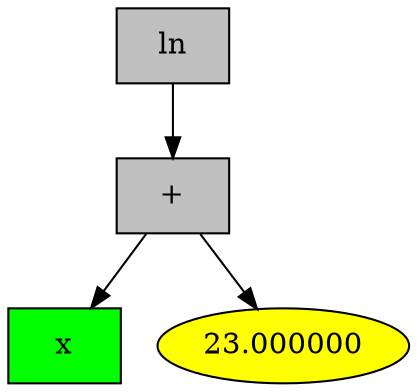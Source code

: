 digraph G {
0 [style = filled, label="ln", shape = box, fillcolor="grey"];
0->2;
2 [style = filled, label="+", shape = box, fillcolor="grey"];
2->1;
1 [style = filled, label="x", shape = box, fillcolor="green"];
2->3;
3 [style = filled, label="23.000000", fillcolor="yellow"];

}

